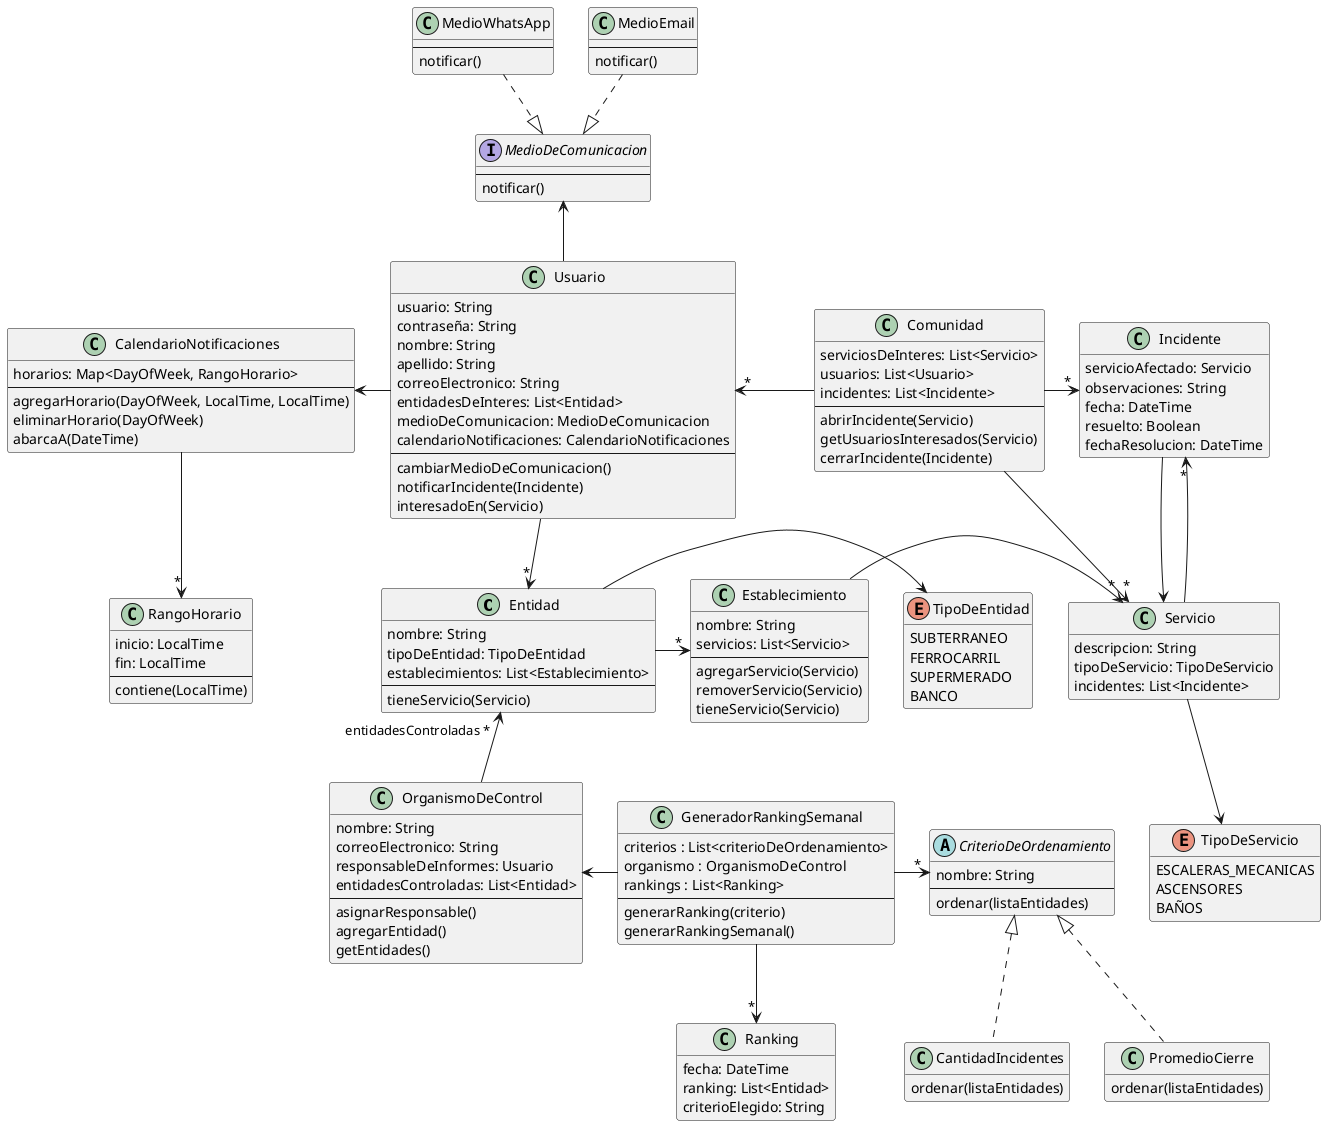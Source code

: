 @startuml TPA3-Clases

hide empty members

' Supermercado, Centro Comunal, Banco, ...
class Entidad {
  nombre: String
  ' localizacion: Localizacion
  tipoDeEntidad: TipoDeEntidad
  establecimientos: List<Establecimiento>
  --
  tieneServicio(Servicio)
}

' Sucursal, Estacion, ...
class Establecimiento {
  nombre: String
  servicios: List<Servicio>
  --
  agregarServicio(Servicio)
  removerServicio(Servicio)
  tieneServicio(Servicio)
}

class Servicio {
  descripcion: String
  tipoDeServicio: TipoDeServicio
  incidentes: List<Incidente>
}

enum TipoDeServicio {
  ESCALERAS_MECANICAS
  ASCENSORES
  BAÑOS
}

enum TipoDeEntidad {
  SUBTERRANEO
  FERROCARRIL
  SUPERMERADO
  BANCO
}

class Usuario {
  usuario: String
  contraseña: String
  nombre: String
  apellido: String
  correoElectronico: String
  entidadesDeInteres: List<Entidad>
  ' localizacion: Localizacion
  medioDeComunicacion: MedioDeComunicacion
  calendarioNotificaciones: CalendarioNotificaciones
  --
  cambiarMedioDeComunicacion()
  notificarIncidente(Incidente)
  interesadoEn(Servicio)
}

class RangoHorario {
  inicio: LocalTime
  fin: LocalTime
  --
  contiene(LocalTime)
}

class CalendarioNotificaciones {
  horarios: Map<DayOfWeek, RangoHorario>
  --
  agregarHorario(DayOfWeek, LocalTime, LocalTime)
  eliminarHorario(DayOfWeek)
  abarcaA(DateTime)
}

interface MedioDeComunicacion {
  --
  notificar()
}
class MedioWhatsApp {
  --
  notificar()
}
class MedioEmail {
  --
  notificar()
}

/'
class Localizacion {
  nombre: String
  latitud: Double
  longitud: Double
  tipoDeLocalizacion: TipoDeLocalizacion
}

enum TipoDeLocalizacion {
  DEPARTAMENTO
  MUNICIPIO
  PROVINCIA
}
'/

class OrganismoDeControl {
  nombre: String
  correoElectronico: String
  responsableDeInformes: Usuario
  entidadesControladas: List<Entidad>
  --
  asignarResponsable()
  agregarEntidad()
  getEntidades()
}

class Incidente {
  servicioAfectado: Servicio
  observaciones: String
  fecha: DateTime
  resuelto: Boolean
  fechaResolucion: DateTime
}

class Comunidad {
  serviciosDeInteres: List<Servicio>
  usuarios: List<Usuario>
  incidentes: List<Incidente>
  --
  abrirIncidente(Servicio)
  getUsuariosInteresados(Servicio)
  cerrarIncidente(Incidente)
}

'class RepositorioOrganismosDeControl {
'  organismosDeControl: List<OrganismoDeControl>
'  --
'  agregarOrganismoDeControl()
'  eliminarOrganismoDeControl()
'}

class GeneradorRankingSemanal {
  criterios : List<criterioDeOrdenamiento>
  organismo : OrganismoDeControl
  rankings : List<Ranking>
  --
  generarRanking(criterio)
  generarRankingSemanal()
}

class Ranking {
  fecha: DateTime
  ranking: List<Entidad>
  criterioElegido: String
}

abstract class CriterioDeOrdenamiento {
  nombre: String
  ---
  ordenar(listaEntidades)
}

class PromedioCierre {
  ordenar(listaEntidades)
}

class CantidadIncidentes {
  ordenar(listaEntidades)
}

'RepositorioOrganismosDeControl -u-> OrganismoDeControl
GeneradorRankingSemanal -> OrganismoDeControl
GeneradorRankingSemanal -d> "*" CriterioDeOrdenamiento
GeneradorRankingSemanal --> "*" Ranking

CriterioDeOrdenamiento <|.. PromedioCierre
CriterioDeOrdenamiento <|.d. CantidadIncidentes

Usuario -u-> MedioDeComunicacion
Usuario -l-> CalendarioNotificaciones

Usuario -->"*" Entidad
Establecimiento ->"*" Servicio
Comunidad ->"*" Servicio
Incidente --> Servicio

CalendarioNotificaciones -->"*" RangoHorario
Entidad ->"*" Establecimiento
Entidad -> TipoDeEntidad
Servicio --> TipoDeServicio
Servicio -u-> "*" Incidente
' Localizacion <- Usuario
' Localizacion <- Entidad
' TipoDeLocalizacion -> Localizacion
Entidad "entidadesControladas *"<-- OrganismoDeControl
Usuario "*"<- Comunidad
Comunidad ->"*" Incidente
MedioWhatsApp ..|> MedioDeComunicacion
MedioEmail ..|> MedioDeComunicacion

@enduml